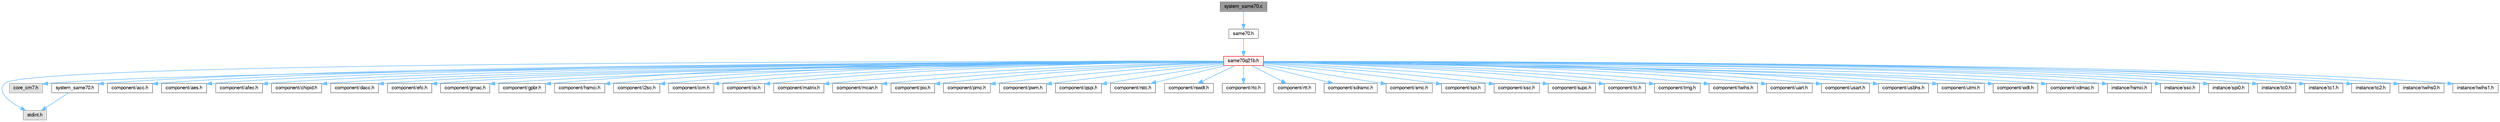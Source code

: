 digraph "system_same70.c"
{
 // LATEX_PDF_SIZE
  bgcolor="transparent";
  edge [fontname=FreeSans,fontsize=10,labelfontname=FreeSans,labelfontsize=10];
  node [fontname=FreeSans,fontsize=10,shape=box,height=0.2,width=0.4];
  Node1 [label="system_same70.c",height=0.2,width=0.4,color="gray40", fillcolor="grey60", style="filled", fontcolor="black",tooltip="Copyright (c) 2015-2018 Microchip Technology Inc."];
  Node1 -> Node2 [color="steelblue1",style="solid"];
  Node2 [label="same70.h",height=0.2,width=0.4,color="grey40", fillcolor="white", style="filled",URL="$same70_8h.html",tooltip="Copyright (c) 2015-2018 Microchip Technology Inc."];
  Node2 -> Node3 [color="steelblue1",style="solid"];
  Node3 [label="same70q21b.h",height=0.2,width=0.4,color="red", fillcolor="#FFF0F0", style="filled",URL="$same70q21b_8h.html",tooltip="Copyright (c) 2017-2019 Microchip Technology Inc."];
  Node3 -> Node4 [color="steelblue1",style="solid"];
  Node4 [label="stdint.h",height=0.2,width=0.4,color="grey60", fillcolor="#E0E0E0", style="filled",tooltip=" "];
  Node3 -> Node5 [color="steelblue1",style="solid"];
  Node5 [label="core_cm7.h",height=0.2,width=0.4,color="grey60", fillcolor="#E0E0E0", style="filled",tooltip=" "];
  Node3 -> Node6 [color="steelblue1",style="solid"];
  Node6 [label="system_same70.h",height=0.2,width=0.4,color="grey40", fillcolor="white", style="filled",URL="$system__same70_8h.html",tooltip="Copyright (c) 2015-2018 Microchip Technology Inc."];
  Node6 -> Node4 [color="steelblue1",style="solid"];
  Node3 -> Node7 [color="steelblue1",style="solid"];
  Node7 [label="component/acc.h",height=0.2,width=0.4,color="grey40", fillcolor="white", style="filled",URL="$component_2acc_8h.html",tooltip="Copyright (c) 2015-2018 Microchip Technology Inc."];
  Node3 -> Node8 [color="steelblue1",style="solid"];
  Node8 [label="component/aes.h",height=0.2,width=0.4,color="grey40", fillcolor="white", style="filled",URL="$component_2aes_8h.html",tooltip="Copyright (c) 2015-2018 Microchip Technology Inc."];
  Node3 -> Node9 [color="steelblue1",style="solid"];
  Node9 [label="component/afec.h",height=0.2,width=0.4,color="grey40", fillcolor="white", style="filled",URL="$afec_8h.html",tooltip="Copyright (c) 2015-2018 Microchip Technology Inc."];
  Node3 -> Node10 [color="steelblue1",style="solid"];
  Node10 [label="component/chipid.h",height=0.2,width=0.4,color="grey40", fillcolor="white", style="filled",URL="$component_2chipid_8h.html",tooltip="Copyright (c) 2015-2018 Microchip Technology Inc."];
  Node3 -> Node11 [color="steelblue1",style="solid"];
  Node11 [label="component/dacc.h",height=0.2,width=0.4,color="grey40", fillcolor="white", style="filled",URL="$component_2dacc_8h.html",tooltip="Copyright (c) 2015-2018 Microchip Technology Inc."];
  Node3 -> Node12 [color="steelblue1",style="solid"];
  Node12 [label="component/efc.h",height=0.2,width=0.4,color="grey40", fillcolor="white", style="filled",URL="$utils_2cmsis_2same70_2include_2component_2efc_8h.html",tooltip="Copyright (c) 2015-2018 Microchip Technology Inc."];
  Node3 -> Node13 [color="steelblue1",style="solid"];
  Node13 [label="component/gmac.h",height=0.2,width=0.4,color="grey40", fillcolor="white", style="filled",URL="$component_2gmac_8h.html",tooltip="Copyright (c) 2015-2018 Microchip Technology Inc."];
  Node3 -> Node14 [color="steelblue1",style="solid"];
  Node14 [label="component/gpbr.h",height=0.2,width=0.4,color="grey40", fillcolor="white", style="filled",URL="$component_2gpbr_8h.html",tooltip="Copyright (c) 2015-2018 Microchip Technology Inc."];
  Node3 -> Node15 [color="steelblue1",style="solid"];
  Node15 [label="component/hsmci.h",height=0.2,width=0.4,color="grey40", fillcolor="white", style="filled",URL="$component_2hsmci_8h.html",tooltip="Copyright (c) 2015-2018 Microchip Technology Inc."];
  Node3 -> Node16 [color="steelblue1",style="solid"];
  Node16 [label="component/i2sc.h",height=0.2,width=0.4,color="grey40", fillcolor="white", style="filled",URL="$i2sc_8h.html",tooltip="Copyright (c) 2017-2018 Microchip Technology Inc."];
  Node3 -> Node17 [color="steelblue1",style="solid"];
  Node17 [label="component/icm.h",height=0.2,width=0.4,color="grey40", fillcolor="white", style="filled",URL="$component_2icm_8h.html",tooltip="Copyright (c) 2015-2018 Microchip Technology Inc."];
  Node3 -> Node18 [color="steelblue1",style="solid"];
  Node18 [label="component/isi.h",height=0.2,width=0.4,color="grey40", fillcolor="white", style="filled",URL="$component_2isi_8h.html",tooltip="Copyright (c) 2015-2018 Microchip Technology Inc."];
  Node3 -> Node19 [color="steelblue1",style="solid"];
  Node19 [label="component/matrix.h",height=0.2,width=0.4,color="grey40", fillcolor="white", style="filled",URL="$component_2matrix_8h.html",tooltip="Copyright (c) 2015-2018 Microchip Technology Inc."];
  Node3 -> Node20 [color="steelblue1",style="solid"];
  Node20 [label="component/mcan.h",height=0.2,width=0.4,color="grey40", fillcolor="white", style="filled",URL="$mcan_8h.html",tooltip="Copyright (c) 2015-2018 Microchip Technology Inc."];
  Node3 -> Node21 [color="steelblue1",style="solid"];
  Node21 [label="component/pio.h",height=0.2,width=0.4,color="grey40", fillcolor="white", style="filled",URL="$utils_2cmsis_2same70_2include_2component_2pio_8h.html",tooltip="Copyright (c) 2015-2018 Microchip Technology Inc."];
  Node3 -> Node22 [color="steelblue1",style="solid"];
  Node22 [label="component/pmc.h",height=0.2,width=0.4,color="grey40", fillcolor="white", style="filled",URL="$utils_2cmsis_2same70_2include_2component_2pmc_8h.html",tooltip="Copyright (c) 2015-2018 Microchip Technology Inc."];
  Node3 -> Node23 [color="steelblue1",style="solid"];
  Node23 [label="component/pwm.h",height=0.2,width=0.4,color="grey40", fillcolor="white", style="filled",URL="$pwm_8h.html",tooltip="Copyright (c) 2015-2018 Microchip Technology Inc."];
  Node3 -> Node24 [color="steelblue1",style="solid"];
  Node24 [label="component/qspi.h",height=0.2,width=0.4,color="grey40", fillcolor="white", style="filled",URL="$component_2qspi_8h.html",tooltip="Copyright (c) 2015-2018 Microchip Technology Inc."];
  Node3 -> Node25 [color="steelblue1",style="solid"];
  Node25 [label="component/rstc.h",height=0.2,width=0.4,color="grey40", fillcolor="white", style="filled",URL="$component_2rstc_8h.html",tooltip="Copyright (c) 2015-2018 Microchip Technology Inc."];
  Node3 -> Node26 [color="steelblue1",style="solid"];
  Node26 [label="component/rswdt.h",height=0.2,width=0.4,color="grey40", fillcolor="white", style="filled",URL="$component_2rswdt_8h.html",tooltip="Copyright (c) 2015-2018 Microchip Technology Inc."];
  Node3 -> Node27 [color="steelblue1",style="solid"];
  Node27 [label="component/rtc.h",height=0.2,width=0.4,color="grey40", fillcolor="white", style="filled",URL="$component_2rtc_8h.html",tooltip="Copyright (c) 2015-2018 Microchip Technology Inc."];
  Node3 -> Node28 [color="steelblue1",style="solid"];
  Node28 [label="component/rtt.h",height=0.2,width=0.4,color="grey40", fillcolor="white", style="filled",URL="$utils_2cmsis_2same70_2include_2component_2rtt_8h.html",tooltip="Copyright (c) 2015-2018 Microchip Technology Inc."];
  Node3 -> Node29 [color="steelblue1",style="solid"];
  Node29 [label="component/sdramc.h",height=0.2,width=0.4,color="grey40", fillcolor="white", style="filled",URL="$component_2sdramc_8h.html",tooltip="Copyright (c) 2015-2018 Microchip Technology Inc."];
  Node3 -> Node30 [color="steelblue1",style="solid"];
  Node30 [label="component/smc.h",height=0.2,width=0.4,color="grey40", fillcolor="white", style="filled",URL="$component_2smc_8h.html",tooltip="Copyright (c) 2015-2018 Microchip Technology Inc."];
  Node3 -> Node31 [color="steelblue1",style="solid"];
  Node31 [label="component/spi.h",height=0.2,width=0.4,color="grey40", fillcolor="white", style="filled",URL="$utils_2cmsis_2same70_2include_2component_2spi_8h.html",tooltip="Copyright (c) 2015-2018 Microchip Technology Inc."];
  Node3 -> Node32 [color="steelblue1",style="solid"];
  Node32 [label="component/ssc.h",height=0.2,width=0.4,color="grey40", fillcolor="white", style="filled",URL="$component_2ssc_8h.html",tooltip="Copyright (c) 2015-2018 Microchip Technology Inc."];
  Node3 -> Node33 [color="steelblue1",style="solid"];
  Node33 [label="component/supc.h",height=0.2,width=0.4,color="grey40", fillcolor="white", style="filled",URL="$component_2supc_8h.html",tooltip="Copyright (c) 2015-2018 Microchip Technology Inc."];
  Node3 -> Node34 [color="steelblue1",style="solid"];
  Node34 [label="component/tc.h",height=0.2,width=0.4,color="grey40", fillcolor="white", style="filled",URL="$tc_8h.html",tooltip="Copyright (c) 2015-2018 Microchip Technology Inc."];
  Node3 -> Node35 [color="steelblue1",style="solid"];
  Node35 [label="component/trng.h",height=0.2,width=0.4,color="grey40", fillcolor="white", style="filled",URL="$component_2trng_8h.html",tooltip="Copyright (c) 2015-2018 Microchip Technology Inc."];
  Node3 -> Node36 [color="steelblue1",style="solid"];
  Node36 [label="component/twihs.h",height=0.2,width=0.4,color="grey40", fillcolor="white", style="filled",URL="$utils_2cmsis_2same70_2include_2component_2twihs_8h.html",tooltip="Copyright (c) 2015-2018 Microchip Technology Inc."];
  Node3 -> Node37 [color="steelblue1",style="solid"];
  Node37 [label="component/uart.h",height=0.2,width=0.4,color="grey40", fillcolor="white", style="filled",URL="$utils_2cmsis_2same70_2include_2component_2uart_8h.html",tooltip="Copyright (c) 2015-2018 Microchip Technology Inc."];
  Node3 -> Node38 [color="steelblue1",style="solid"];
  Node38 [label="component/usart.h",height=0.2,width=0.4,color="grey40", fillcolor="white", style="filled",URL="$utils_2cmsis_2same70_2include_2component_2usart_8h.html",tooltip="Copyright (c) 2015-2018 Microchip Technology Inc."];
  Node3 -> Node39 [color="steelblue1",style="solid"];
  Node39 [label="component/usbhs.h",height=0.2,width=0.4,color="grey40", fillcolor="white", style="filled",URL="$component_2usbhs_8h.html",tooltip="Copyright (c) 2015-2018 Microchip Technology Inc."];
  Node3 -> Node40 [color="steelblue1",style="solid"];
  Node40 [label="component/utmi.h",height=0.2,width=0.4,color="grey40", fillcolor="white", style="filled",URL="$component_2utmi_8h.html",tooltip="Copyright (c) 2015-2018 Microchip Technology Inc."];
  Node3 -> Node41 [color="steelblue1",style="solid"];
  Node41 [label="component/wdt.h",height=0.2,width=0.4,color="grey40", fillcolor="white", style="filled",URL="$component_2wdt_8h.html",tooltip="Copyright (c) 2015-2018 Microchip Technology Inc."];
  Node3 -> Node42 [color="steelblue1",style="solid"];
  Node42 [label="component/xdmac.h",height=0.2,width=0.4,color="grey40", fillcolor="white", style="filled",URL="$component_2xdmac_8h.html",tooltip="Copyright (c) 2015-2018 Microchip Technology Inc."];
  Node3 -> Node43 [color="steelblue1",style="solid"];
  Node43 [label="instance/hsmci.h",height=0.2,width=0.4,color="grey40", fillcolor="white", style="filled",URL="$instance_2hsmci_8h.html",tooltip="Copyright (c) 2015-2018 Microchip Technology Inc."];
  Node3 -> Node44 [color="steelblue1",style="solid"];
  Node44 [label="instance/ssc.h",height=0.2,width=0.4,color="grey40", fillcolor="white", style="filled",URL="$instance_2ssc_8h.html",tooltip="Copyright (c) 2015-2018 Microchip Technology Inc."];
  Node3 -> Node45 [color="steelblue1",style="solid"];
  Node45 [label="instance/spi0.h",height=0.2,width=0.4,color="grey40", fillcolor="white", style="filled",URL="$spi0_8h.html",tooltip="Copyright (c) 2015-2018 Microchip Technology Inc."];
  Node3 -> Node46 [color="steelblue1",style="solid"];
  Node46 [label="instance/tc0.h",height=0.2,width=0.4,color="grey40", fillcolor="white", style="filled",URL="$tc0_8h.html",tooltip="Copyright (c) 2015-2018 Microchip Technology Inc."];
  Node3 -> Node47 [color="steelblue1",style="solid"];
  Node47 [label="instance/tc1.h",height=0.2,width=0.4,color="grey40", fillcolor="white", style="filled",URL="$tc1_8h.html",tooltip="Copyright (c) 2015-2018 Microchip Technology Inc."];
  Node3 -> Node48 [color="steelblue1",style="solid"];
  Node48 [label="instance/tc2.h",height=0.2,width=0.4,color="grey40", fillcolor="white", style="filled",URL="$tc2_8h.html",tooltip="Copyright (c) 2015-2018 Microchip Technology Inc."];
  Node3 -> Node49 [color="steelblue1",style="solid"];
  Node49 [label="instance/twihs0.h",height=0.2,width=0.4,color="grey40", fillcolor="white", style="filled",URL="$twihs0_8h.html",tooltip="Copyright (c) 2015-2018 Microchip Technology Inc."];
  Node3 -> Node50 [color="steelblue1",style="solid"];
  Node50 [label="instance/twihs1.h",height=0.2,width=0.4,color="grey40", fillcolor="white", style="filled",URL="$twihs1_8h.html",tooltip="Copyright (c) 2015-2018 Microchip Technology Inc."];
}
